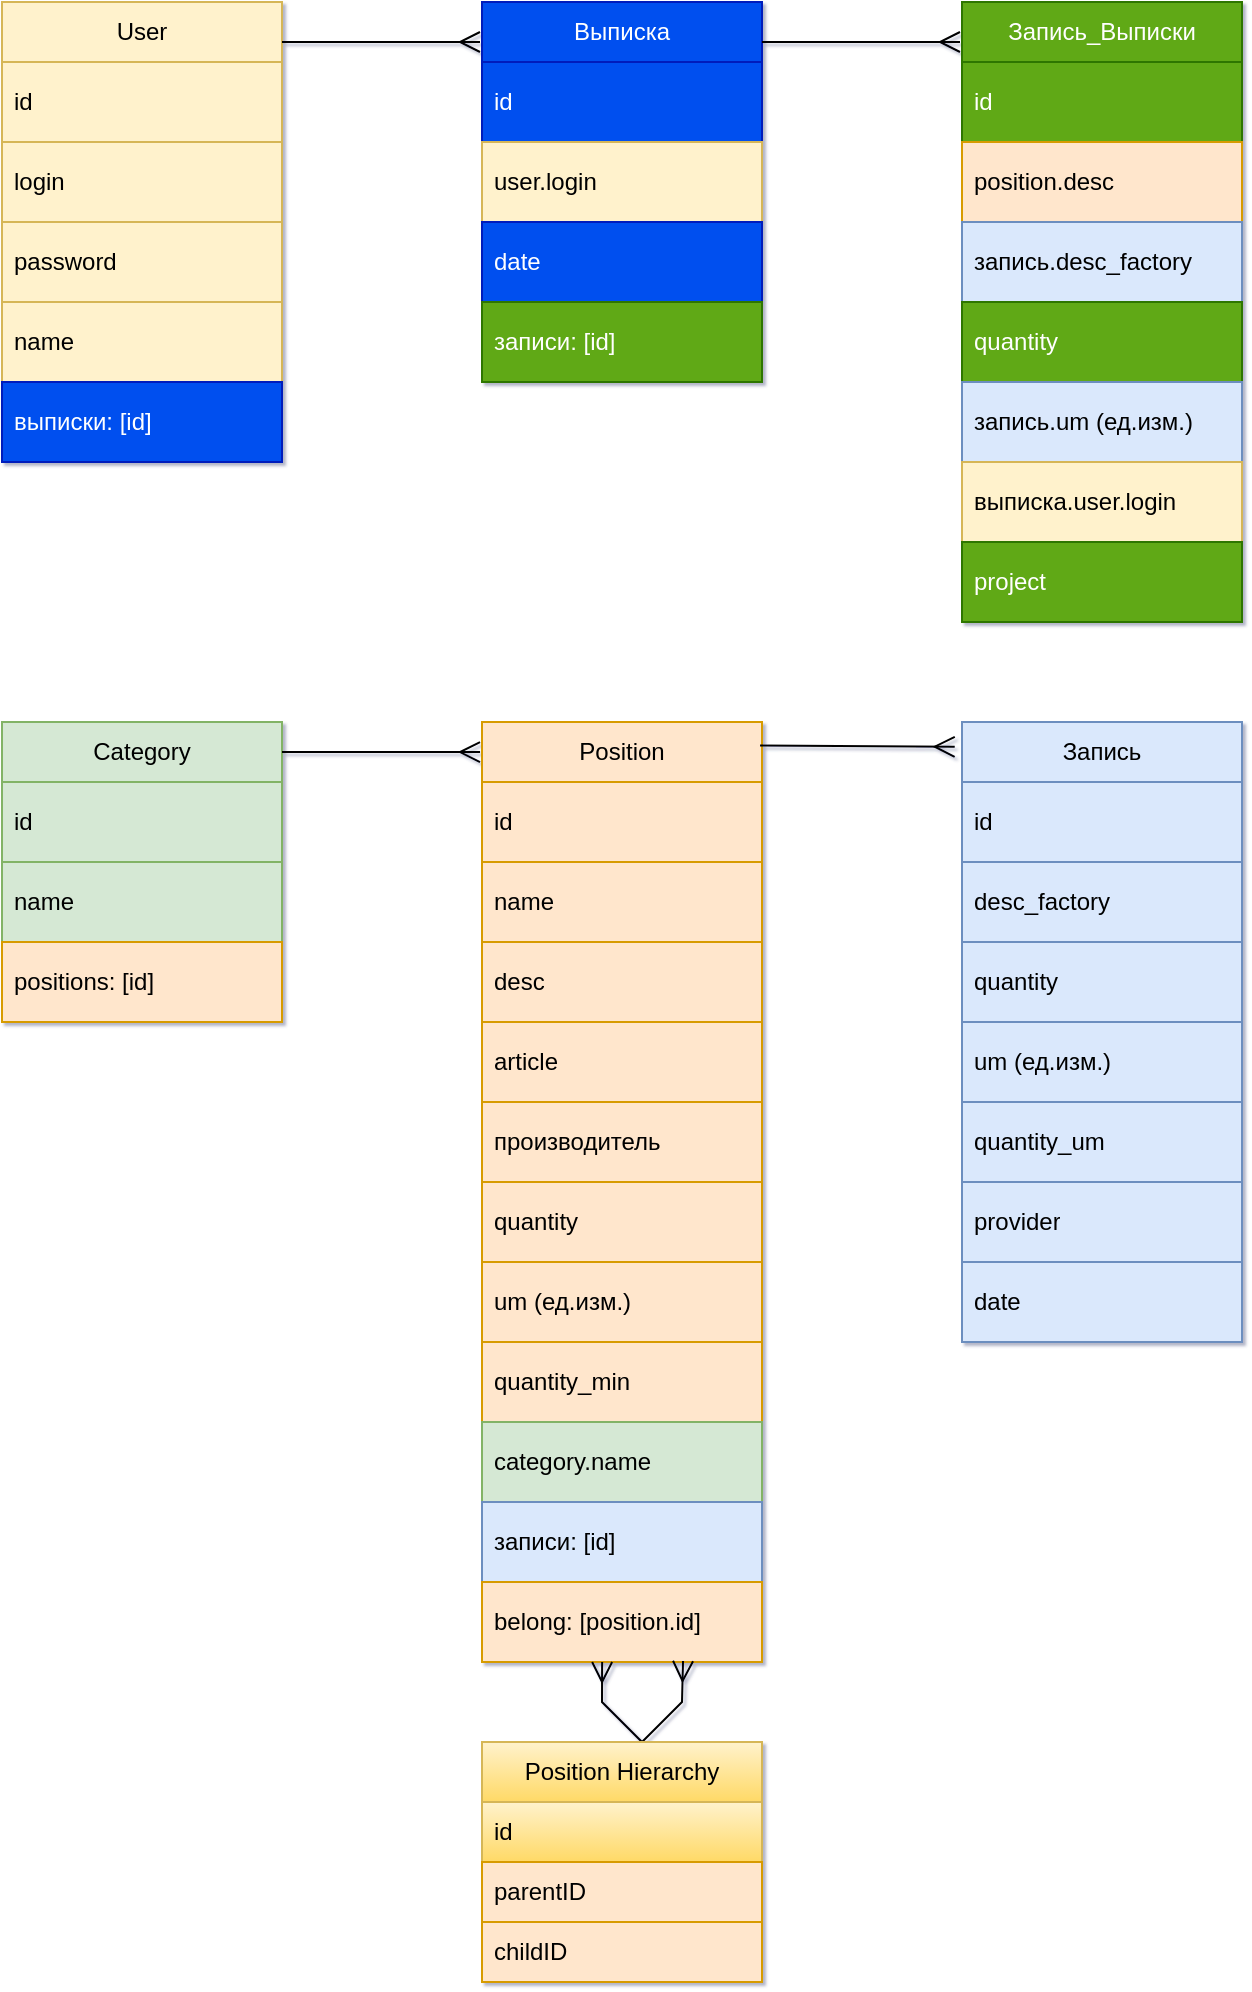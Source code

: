 <mxfile version="23.1.5" type="device">
  <diagram name="Страница — 1" id="Wkqjn6m7dr3WwhZIyNsL">
    <mxGraphModel dx="1194" dy="1220" grid="1" gridSize="10" guides="1" tooltips="1" connect="1" arrows="1" fold="1" page="0" pageScale="1" pageWidth="827" pageHeight="1169" math="0" shadow="1">
      <root>
        <mxCell id="0" />
        <mxCell id="1" parent="0" />
        <mxCell id="NUpD6nS440dUJSPEIw1u-1" value="User" style="swimlane;fontStyle=0;childLayout=stackLayout;horizontal=1;startSize=30;horizontalStack=0;resizeParent=1;resizeParentMax=0;resizeLast=0;collapsible=1;marginBottom=0;whiteSpace=wrap;html=1;fillColor=#fff2cc;strokeColor=#d6b656;" parent="1" vertex="1">
          <mxGeometry x="-120" y="-430" width="140" height="230" as="geometry" />
        </mxCell>
        <mxCell id="NUpD6nS440dUJSPEIw1u-60" value="id" style="text;strokeColor=#d6b656;fillColor=#fff2cc;align=left;verticalAlign=middle;spacingLeft=4;spacingRight=4;overflow=hidden;points=[[0,0.5],[1,0.5]];portConstraint=eastwest;rotatable=0;whiteSpace=wrap;html=1;" parent="NUpD6nS440dUJSPEIw1u-1" vertex="1">
          <mxGeometry y="30" width="140" height="40" as="geometry" />
        </mxCell>
        <mxCell id="NUpD6nS440dUJSPEIw1u-2" value="login" style="text;strokeColor=#d6b656;fillColor=#fff2cc;align=left;verticalAlign=middle;spacingLeft=4;spacingRight=4;overflow=hidden;points=[[0,0.5],[1,0.5]];portConstraint=eastwest;rotatable=0;whiteSpace=wrap;html=1;" parent="NUpD6nS440dUJSPEIw1u-1" vertex="1">
          <mxGeometry y="70" width="140" height="40" as="geometry" />
        </mxCell>
        <mxCell id="NUpD6nS440dUJSPEIw1u-3" value="password" style="text;strokeColor=#d6b656;fillColor=#fff2cc;align=left;verticalAlign=middle;spacingLeft=4;spacingRight=4;overflow=hidden;points=[[0,0.5],[1,0.5]];portConstraint=eastwest;rotatable=0;whiteSpace=wrap;html=1;" parent="NUpD6nS440dUJSPEIw1u-1" vertex="1">
          <mxGeometry y="110" width="140" height="40" as="geometry" />
        </mxCell>
        <mxCell id="NUpD6nS440dUJSPEIw1u-6" value="name" style="text;strokeColor=#d6b656;fillColor=#fff2cc;align=left;verticalAlign=middle;spacingLeft=4;spacingRight=4;overflow=hidden;points=[[0,0.5],[1,0.5]];portConstraint=eastwest;rotatable=0;whiteSpace=wrap;html=1;" parent="NUpD6nS440dUJSPEIw1u-1" vertex="1">
          <mxGeometry y="150" width="140" height="40" as="geometry" />
        </mxCell>
        <mxCell id="NUpD6nS440dUJSPEIw1u-4" value="выписки: [id]" style="text;strokeColor=#001DBC;fillColor=#0050ef;align=left;verticalAlign=middle;spacingLeft=4;spacingRight=4;overflow=hidden;points=[[0,0.5],[1,0.5]];portConstraint=eastwest;rotatable=0;whiteSpace=wrap;html=1;fontColor=#ffffff;" parent="NUpD6nS440dUJSPEIw1u-1" vertex="1">
          <mxGeometry y="190" width="140" height="40" as="geometry" />
        </mxCell>
        <mxCell id="NUpD6nS440dUJSPEIw1u-11" value="Category" style="swimlane;fontStyle=0;childLayout=stackLayout;horizontal=1;startSize=30;horizontalStack=0;resizeParent=1;resizeParentMax=0;resizeLast=0;collapsible=1;marginBottom=0;whiteSpace=wrap;html=1;fillColor=#d5e8d4;strokeColor=#82b366;" parent="1" vertex="1">
          <mxGeometry x="-120" y="-70" width="140" height="150" as="geometry" />
        </mxCell>
        <mxCell id="NUpD6nS440dUJSPEIw1u-12" value="id" style="text;strokeColor=#82b366;fillColor=#d5e8d4;align=left;verticalAlign=middle;spacingLeft=4;spacingRight=4;overflow=hidden;points=[[0,0.5],[1,0.5]];portConstraint=eastwest;rotatable=0;whiteSpace=wrap;html=1;" parent="NUpD6nS440dUJSPEIw1u-11" vertex="1">
          <mxGeometry y="30" width="140" height="40" as="geometry" />
        </mxCell>
        <mxCell id="NUpD6nS440dUJSPEIw1u-13" value="name" style="text;strokeColor=#82b366;fillColor=#d5e8d4;align=left;verticalAlign=middle;spacingLeft=4;spacingRight=4;overflow=hidden;points=[[0,0.5],[1,0.5]];portConstraint=eastwest;rotatable=0;whiteSpace=wrap;html=1;" parent="NUpD6nS440dUJSPEIw1u-11" vertex="1">
          <mxGeometry y="70" width="140" height="40" as="geometry" />
        </mxCell>
        <mxCell id="NUpD6nS440dUJSPEIw1u-15" value="positions: [id]" style="text;strokeColor=#d79b00;fillColor=#ffe6cc;align=left;verticalAlign=middle;spacingLeft=4;spacingRight=4;overflow=hidden;points=[[0,0.5],[1,0.5]];portConstraint=eastwest;rotatable=0;whiteSpace=wrap;html=1;" parent="NUpD6nS440dUJSPEIw1u-11" vertex="1">
          <mxGeometry y="110" width="140" height="40" as="geometry" />
        </mxCell>
        <mxCell id="NUpD6nS440dUJSPEIw1u-16" value="Выписка" style="swimlane;fontStyle=0;childLayout=stackLayout;horizontal=1;startSize=30;horizontalStack=0;resizeParent=1;resizeParentMax=0;resizeLast=0;collapsible=1;marginBottom=0;whiteSpace=wrap;html=1;fillColor=#0050ef;fontColor=#ffffff;strokeColor=#001DBC;" parent="1" vertex="1">
          <mxGeometry x="120" y="-430" width="140" height="190" as="geometry" />
        </mxCell>
        <mxCell id="NUpD6nS440dUJSPEIw1u-17" value="id" style="text;strokeColor=#001DBC;fillColor=#0050ef;align=left;verticalAlign=middle;spacingLeft=4;spacingRight=4;overflow=hidden;points=[[0,0.5],[1,0.5]];portConstraint=eastwest;rotatable=0;whiteSpace=wrap;html=1;fontColor=#ffffff;" parent="NUpD6nS440dUJSPEIw1u-16" vertex="1">
          <mxGeometry y="30" width="140" height="40" as="geometry" />
        </mxCell>
        <mxCell id="NUpD6nS440dUJSPEIw1u-18" value="user.login" style="text;strokeColor=#d6b656;fillColor=#fff2cc;align=left;verticalAlign=middle;spacingLeft=4;spacingRight=4;overflow=hidden;points=[[0,0.5],[1,0.5]];portConstraint=eastwest;rotatable=0;whiteSpace=wrap;html=1;" parent="NUpD6nS440dUJSPEIw1u-16" vertex="1">
          <mxGeometry y="70" width="140" height="40" as="geometry" />
        </mxCell>
        <mxCell id="NUpD6nS440dUJSPEIw1u-19" value="date" style="text;strokeColor=#001DBC;fillColor=#0050ef;align=left;verticalAlign=middle;spacingLeft=4;spacingRight=4;overflow=hidden;points=[[0,0.5],[1,0.5]];portConstraint=eastwest;rotatable=0;whiteSpace=wrap;html=1;fontColor=#ffffff;" parent="NUpD6nS440dUJSPEIw1u-16" vertex="1">
          <mxGeometry y="110" width="140" height="40" as="geometry" />
        </mxCell>
        <mxCell id="NUpD6nS440dUJSPEIw1u-20" value="записи: [id]" style="text;strokeColor=#2D7600;fillColor=#60a917;align=left;verticalAlign=middle;spacingLeft=4;spacingRight=4;overflow=hidden;points=[[0,0.5],[1,0.5]];portConstraint=eastwest;rotatable=0;whiteSpace=wrap;html=1;fontColor=#ffffff;" parent="NUpD6nS440dUJSPEIw1u-16" vertex="1">
          <mxGeometry y="150" width="140" height="40" as="geometry" />
        </mxCell>
        <mxCell id="NUpD6nS440dUJSPEIw1u-21" value="Запись_Выписки" style="swimlane;fontStyle=0;childLayout=stackLayout;horizontal=1;startSize=30;horizontalStack=0;resizeParent=1;resizeParentMax=0;resizeLast=0;collapsible=1;marginBottom=0;whiteSpace=wrap;html=1;fillColor=#60a917;fontColor=#ffffff;strokeColor=#2D7600;" parent="1" vertex="1">
          <mxGeometry x="360" y="-430" width="140" height="310" as="geometry" />
        </mxCell>
        <mxCell id="NUpD6nS440dUJSPEIw1u-22" value="id" style="text;strokeColor=#2D7600;fillColor=#60a917;align=left;verticalAlign=middle;spacingLeft=4;spacingRight=4;overflow=hidden;points=[[0,0.5],[1,0.5]];portConstraint=eastwest;rotatable=0;whiteSpace=wrap;html=1;fontColor=#ffffff;" parent="NUpD6nS440dUJSPEIw1u-21" vertex="1">
          <mxGeometry y="30" width="140" height="40" as="geometry" />
        </mxCell>
        <mxCell id="NUpD6nS440dUJSPEIw1u-23" value="position.desc" style="text;strokeColor=#d79b00;fillColor=#ffe6cc;align=left;verticalAlign=middle;spacingLeft=4;spacingRight=4;overflow=hidden;points=[[0,0.5],[1,0.5]];portConstraint=eastwest;rotatable=0;whiteSpace=wrap;html=1;" parent="NUpD6nS440dUJSPEIw1u-21" vertex="1">
          <mxGeometry y="70" width="140" height="40" as="geometry" />
        </mxCell>
        <mxCell id="NUpD6nS440dUJSPEIw1u-24" value="запись.desc_factory" style="text;strokeColor=#6c8ebf;fillColor=#dae8fc;align=left;verticalAlign=middle;spacingLeft=4;spacingRight=4;overflow=hidden;points=[[0,0.5],[1,0.5]];portConstraint=eastwest;rotatable=0;whiteSpace=wrap;html=1;" parent="NUpD6nS440dUJSPEIw1u-21" vertex="1">
          <mxGeometry y="110" width="140" height="40" as="geometry" />
        </mxCell>
        <mxCell id="NUpD6nS440dUJSPEIw1u-25" value="quantity" style="text;strokeColor=#2D7600;fillColor=#60a917;align=left;verticalAlign=middle;spacingLeft=4;spacingRight=4;overflow=hidden;points=[[0,0.5],[1,0.5]];portConstraint=eastwest;rotatable=0;whiteSpace=wrap;html=1;fontColor=#ffffff;" parent="NUpD6nS440dUJSPEIw1u-21" vertex="1">
          <mxGeometry y="150" width="140" height="40" as="geometry" />
        </mxCell>
        <mxCell id="NUpD6nS440dUJSPEIw1u-26" value="запись.um (ед.изм.)" style="text;strokeColor=#6c8ebf;fillColor=#dae8fc;align=left;verticalAlign=middle;spacingLeft=4;spacingRight=4;overflow=hidden;points=[[0,0.5],[1,0.5]];portConstraint=eastwest;rotatable=0;whiteSpace=wrap;html=1;" parent="NUpD6nS440dUJSPEIw1u-21" vertex="1">
          <mxGeometry y="190" width="140" height="40" as="geometry" />
        </mxCell>
        <mxCell id="NUpD6nS440dUJSPEIw1u-27" value="выписка.user.login" style="text;strokeColor=#d6b656;fillColor=#fff2cc;align=left;verticalAlign=middle;spacingLeft=4;spacingRight=4;overflow=hidden;points=[[0,0.5],[1,0.5]];portConstraint=eastwest;rotatable=0;whiteSpace=wrap;html=1;" parent="NUpD6nS440dUJSPEIw1u-21" vertex="1">
          <mxGeometry y="230" width="140" height="40" as="geometry" />
        </mxCell>
        <mxCell id="NUpD6nS440dUJSPEIw1u-28" value="project" style="text;strokeColor=#2D7600;fillColor=#60a917;align=left;verticalAlign=middle;spacingLeft=4;spacingRight=4;overflow=hidden;points=[[0,0.5],[1,0.5]];portConstraint=eastwest;rotatable=0;whiteSpace=wrap;html=1;fontColor=#ffffff;" parent="NUpD6nS440dUJSPEIw1u-21" vertex="1">
          <mxGeometry y="270" width="140" height="40" as="geometry" />
        </mxCell>
        <mxCell id="NUpD6nS440dUJSPEIw1u-29" value="Position" style="swimlane;fontStyle=0;childLayout=stackLayout;horizontal=1;startSize=30;horizontalStack=0;resizeParent=1;resizeParentMax=0;resizeLast=0;collapsible=1;marginBottom=0;whiteSpace=wrap;html=1;fillColor=#ffe6cc;strokeColor=#d79b00;" parent="1" vertex="1">
          <mxGeometry x="120" y="-70" width="140" height="470" as="geometry" />
        </mxCell>
        <mxCell id="NUpD6nS440dUJSPEIw1u-30" value="id" style="text;align=left;verticalAlign=middle;spacingLeft=4;spacingRight=4;overflow=hidden;points=[[0,0.5],[1,0.5]];portConstraint=eastwest;rotatable=0;whiteSpace=wrap;html=1;fillColor=#ffe6cc;strokeColor=#d79b00;" parent="NUpD6nS440dUJSPEIw1u-29" vertex="1">
          <mxGeometry y="30" width="140" height="40" as="geometry" />
        </mxCell>
        <mxCell id="NUpD6nS440dUJSPEIw1u-31" value="name" style="text;strokeColor=#d79b00;fillColor=#ffe6cc;align=left;verticalAlign=middle;spacingLeft=4;spacingRight=4;overflow=hidden;points=[[0,0.5],[1,0.5]];portConstraint=eastwest;rotatable=0;whiteSpace=wrap;html=1;" parent="NUpD6nS440dUJSPEIw1u-29" vertex="1">
          <mxGeometry y="70" width="140" height="40" as="geometry" />
        </mxCell>
        <mxCell id="NUpD6nS440dUJSPEIw1u-33" value="desc" style="text;strokeColor=#d79b00;fillColor=#ffe6cc;align=left;verticalAlign=middle;spacingLeft=4;spacingRight=4;overflow=hidden;points=[[0,0.5],[1,0.5]];portConstraint=eastwest;rotatable=0;whiteSpace=wrap;html=1;" parent="NUpD6nS440dUJSPEIw1u-29" vertex="1">
          <mxGeometry y="110" width="140" height="40" as="geometry" />
        </mxCell>
        <mxCell id="NUpD6nS440dUJSPEIw1u-34" value="article" style="text;strokeColor=#d79b00;fillColor=#ffe6cc;align=left;verticalAlign=middle;spacingLeft=4;spacingRight=4;overflow=hidden;points=[[0,0.5],[1,0.5]];portConstraint=eastwest;rotatable=0;whiteSpace=wrap;html=1;" parent="NUpD6nS440dUJSPEIw1u-29" vertex="1">
          <mxGeometry y="150" width="140" height="40" as="geometry" />
        </mxCell>
        <mxCell id="NUpD6nS440dUJSPEIw1u-36" value="производитель" style="text;strokeColor=#d79b00;fillColor=#ffe6cc;align=left;verticalAlign=middle;spacingLeft=4;spacingRight=4;overflow=hidden;points=[[0,0.5],[1,0.5]];portConstraint=eastwest;rotatable=0;whiteSpace=wrap;html=1;" parent="NUpD6nS440dUJSPEIw1u-29" vertex="1">
          <mxGeometry y="190" width="140" height="40" as="geometry" />
        </mxCell>
        <mxCell id="NUpD6nS440dUJSPEIw1u-32" value="quantity" style="text;strokeColor=#d79b00;fillColor=#ffe6cc;align=left;verticalAlign=middle;spacingLeft=4;spacingRight=4;overflow=hidden;points=[[0,0.5],[1,0.5]];portConstraint=eastwest;rotatable=0;whiteSpace=wrap;html=1;" parent="NUpD6nS440dUJSPEIw1u-29" vertex="1">
          <mxGeometry y="230" width="140" height="40" as="geometry" />
        </mxCell>
        <mxCell id="NUpD6nS440dUJSPEIw1u-37" value="um (ед.изм.)" style="text;strokeColor=#d79b00;fillColor=#ffe6cc;align=left;verticalAlign=middle;spacingLeft=4;spacingRight=4;overflow=hidden;points=[[0,0.5],[1,0.5]];portConstraint=eastwest;rotatable=0;whiteSpace=wrap;html=1;" parent="NUpD6nS440dUJSPEIw1u-29" vertex="1">
          <mxGeometry y="270" width="140" height="40" as="geometry" />
        </mxCell>
        <mxCell id="NUpD6nS440dUJSPEIw1u-39" value="quantity_min" style="text;strokeColor=#d79b00;fillColor=#ffe6cc;align=left;verticalAlign=middle;spacingLeft=4;spacingRight=4;overflow=hidden;points=[[0,0.5],[1,0.5]];portConstraint=eastwest;rotatable=0;whiteSpace=wrap;html=1;" parent="NUpD6nS440dUJSPEIw1u-29" vertex="1">
          <mxGeometry y="310" width="140" height="40" as="geometry" />
        </mxCell>
        <mxCell id="NUpD6nS440dUJSPEIw1u-38" value="category.name" style="text;strokeColor=#82b366;fillColor=#d5e8d4;align=left;verticalAlign=middle;spacingLeft=4;spacingRight=4;overflow=hidden;points=[[0,0.5],[1,0.5]];portConstraint=eastwest;rotatable=0;whiteSpace=wrap;html=1;" parent="NUpD6nS440dUJSPEIw1u-29" vertex="1">
          <mxGeometry y="350" width="140" height="40" as="geometry" />
        </mxCell>
        <mxCell id="NUpD6nS440dUJSPEIw1u-40" value="записи: [id]" style="text;strokeColor=#6c8ebf;fillColor=#dae8fc;align=left;verticalAlign=middle;spacingLeft=4;spacingRight=4;overflow=hidden;points=[[0,0.5],[1,0.5]];portConstraint=eastwest;rotatable=0;whiteSpace=wrap;html=1;" parent="NUpD6nS440dUJSPEIw1u-29" vertex="1">
          <mxGeometry y="390" width="140" height="40" as="geometry" />
        </mxCell>
        <mxCell id="NUpD6nS440dUJSPEIw1u-41" value="belong: [position.id]" style="text;strokeColor=#d79b00;fillColor=#ffe6cc;align=left;verticalAlign=middle;spacingLeft=4;spacingRight=4;overflow=hidden;points=[[0,0.5],[1,0.5]];portConstraint=eastwest;rotatable=0;whiteSpace=wrap;html=1;" parent="NUpD6nS440dUJSPEIw1u-29" vertex="1">
          <mxGeometry y="430" width="140" height="40" as="geometry" />
        </mxCell>
        <mxCell id="NUpD6nS440dUJSPEIw1u-62" value="" style="endArrow=ERmany;html=1;rounded=0;fontSize=12;startSize=8;endSize=8;endFill=0;entryX=0.718;entryY=0.987;entryDx=0;entryDy=0;entryPerimeter=0;exitX=0.429;exitY=1;exitDx=0;exitDy=0;exitPerimeter=0;startArrow=ERmany;startFill=0;" parent="NUpD6nS440dUJSPEIw1u-29" source="NUpD6nS440dUJSPEIw1u-41" target="NUpD6nS440dUJSPEIw1u-41" edge="1">
          <mxGeometry width="50" height="50" relative="1" as="geometry">
            <mxPoint x="50" y="470" as="sourcePoint" />
            <mxPoint x="120" y="470" as="targetPoint" />
            <Array as="points">
              <mxPoint x="60" y="490" />
              <mxPoint x="80" y="510" />
              <mxPoint x="100" y="490" />
            </Array>
          </mxGeometry>
        </mxCell>
        <mxCell id="NUpD6nS440dUJSPEIw1u-42" value="Запись" style="swimlane;fontStyle=0;childLayout=stackLayout;horizontal=1;startSize=30;horizontalStack=0;resizeParent=1;resizeParentMax=0;resizeLast=0;collapsible=1;marginBottom=0;whiteSpace=wrap;html=1;fillColor=#dae8fc;strokeColor=#6c8ebf;" parent="1" vertex="1">
          <mxGeometry x="360" y="-70" width="140" height="310" as="geometry" />
        </mxCell>
        <mxCell id="NUpD6nS440dUJSPEIw1u-43" value="id" style="text;strokeColor=#6c8ebf;fillColor=#dae8fc;align=left;verticalAlign=middle;spacingLeft=4;spacingRight=4;overflow=hidden;points=[[0,0.5],[1,0.5]];portConstraint=eastwest;rotatable=0;whiteSpace=wrap;html=1;" parent="NUpD6nS440dUJSPEIw1u-42" vertex="1">
          <mxGeometry y="30" width="140" height="40" as="geometry" />
        </mxCell>
        <mxCell id="NUpD6nS440dUJSPEIw1u-45" value="desc_factory" style="text;strokeColor=#6c8ebf;fillColor=#dae8fc;align=left;verticalAlign=middle;spacingLeft=4;spacingRight=4;overflow=hidden;points=[[0,0.5],[1,0.5]];portConstraint=eastwest;rotatable=0;whiteSpace=wrap;html=1;" parent="NUpD6nS440dUJSPEIw1u-42" vertex="1">
          <mxGeometry y="70" width="140" height="40" as="geometry" />
        </mxCell>
        <mxCell id="NUpD6nS440dUJSPEIw1u-48" value="quantity" style="text;strokeColor=#6c8ebf;fillColor=#dae8fc;align=left;verticalAlign=middle;spacingLeft=4;spacingRight=4;overflow=hidden;points=[[0,0.5],[1,0.5]];portConstraint=eastwest;rotatable=0;whiteSpace=wrap;html=1;" parent="NUpD6nS440dUJSPEIw1u-42" vertex="1">
          <mxGeometry y="110" width="140" height="40" as="geometry" />
        </mxCell>
        <mxCell id="NUpD6nS440dUJSPEIw1u-49" value="um (ед.изм.)" style="text;strokeColor=#6c8ebf;fillColor=#dae8fc;align=left;verticalAlign=middle;spacingLeft=4;spacingRight=4;overflow=hidden;points=[[0,0.5],[1,0.5]];portConstraint=eastwest;rotatable=0;whiteSpace=wrap;html=1;" parent="NUpD6nS440dUJSPEIw1u-42" vertex="1">
          <mxGeometry y="150" width="140" height="40" as="geometry" />
        </mxCell>
        <mxCell id="NUpD6nS440dUJSPEIw1u-61" value="quantity_um" style="text;strokeColor=#6c8ebf;fillColor=#dae8fc;align=left;verticalAlign=middle;spacingLeft=4;spacingRight=4;overflow=hidden;points=[[0,0.5],[1,0.5]];portConstraint=eastwest;rotatable=0;whiteSpace=wrap;html=1;" parent="NUpD6nS440dUJSPEIw1u-42" vertex="1">
          <mxGeometry y="190" width="140" height="40" as="geometry" />
        </mxCell>
        <mxCell id="NUpD6nS440dUJSPEIw1u-50" value="provider" style="text;strokeColor=#6c8ebf;fillColor=#dae8fc;align=left;verticalAlign=middle;spacingLeft=4;spacingRight=4;overflow=hidden;points=[[0,0.5],[1,0.5]];portConstraint=eastwest;rotatable=0;whiteSpace=wrap;html=1;" parent="NUpD6nS440dUJSPEIw1u-42" vertex="1">
          <mxGeometry y="230" width="140" height="40" as="geometry" />
        </mxCell>
        <mxCell id="NUpD6nS440dUJSPEIw1u-54" value="date" style="text;strokeColor=#6c8ebf;fillColor=#dae8fc;align=left;verticalAlign=middle;spacingLeft=4;spacingRight=4;overflow=hidden;points=[[0,0.5],[1,0.5]];portConstraint=eastwest;rotatable=0;whiteSpace=wrap;html=1;" parent="NUpD6nS440dUJSPEIw1u-42" vertex="1">
          <mxGeometry y="270" width="140" height="40" as="geometry" />
        </mxCell>
        <mxCell id="NUpD6nS440dUJSPEIw1u-55" value="" style="endArrow=ERmany;html=1;rounded=0;fontSize=12;startSize=8;endSize=8;entryX=-0.007;entryY=0.032;entryDx=0;entryDy=0;entryPerimeter=0;endFill=0;" parent="1" target="NUpD6nS440dUJSPEIw1u-29" edge="1">
          <mxGeometry width="50" height="50" relative="1" as="geometry">
            <mxPoint x="20" y="-55" as="sourcePoint" />
            <mxPoint x="190" y="90" as="targetPoint" />
          </mxGeometry>
        </mxCell>
        <mxCell id="NUpD6nS440dUJSPEIw1u-57" value="" style="endArrow=ERmany;html=1;rounded=0;fontSize=12;startSize=8;endSize=8;endFill=0;exitX=0.993;exitY=0.025;exitDx=0;exitDy=0;exitPerimeter=0;entryX=-0.026;entryY=0.04;entryDx=0;entryDy=0;entryPerimeter=0;" parent="1" source="NUpD6nS440dUJSPEIw1u-29" target="NUpD6nS440dUJSPEIw1u-42" edge="1">
          <mxGeometry width="50" height="50" relative="1" as="geometry">
            <mxPoint x="30" y="-45" as="sourcePoint" />
            <mxPoint x="370" y="-56" as="targetPoint" />
          </mxGeometry>
        </mxCell>
        <mxCell id="NUpD6nS440dUJSPEIw1u-58" value="" style="endArrow=ERmany;html=1;rounded=0;fontSize=12;startSize=8;endSize=8;entryX=-0.007;entryY=0.032;entryDx=0;entryDy=0;entryPerimeter=0;endFill=0;" parent="1" edge="1">
          <mxGeometry width="50" height="50" relative="1" as="geometry">
            <mxPoint x="20" y="-410" as="sourcePoint" />
            <mxPoint x="119" y="-410" as="targetPoint" />
          </mxGeometry>
        </mxCell>
        <mxCell id="NUpD6nS440dUJSPEIw1u-59" value="" style="endArrow=ERmany;html=1;rounded=0;fontSize=12;startSize=8;endSize=8;entryX=-0.007;entryY=0.032;entryDx=0;entryDy=0;entryPerimeter=0;endFill=0;" parent="1" edge="1">
          <mxGeometry width="50" height="50" relative="1" as="geometry">
            <mxPoint x="260" y="-410" as="sourcePoint" />
            <mxPoint x="359" y="-410" as="targetPoint" />
          </mxGeometry>
        </mxCell>
        <mxCell id="NUpD6nS440dUJSPEIw1u-63" value="Position&amp;nbsp;Hierarchy" style="swimlane;fontStyle=0;childLayout=stackLayout;horizontal=1;startSize=30;horizontalStack=0;resizeParent=1;resizeParentMax=0;resizeLast=0;collapsible=1;marginBottom=0;whiteSpace=wrap;html=1;fillColor=#fff2cc;gradientColor=#ffd966;strokeColor=#d6b656;" parent="1" vertex="1">
          <mxGeometry x="120" y="440" width="140" height="120" as="geometry" />
        </mxCell>
        <mxCell id="NUpD6nS440dUJSPEIw1u-64" value="id" style="text;align=left;verticalAlign=middle;spacingLeft=4;spacingRight=4;overflow=hidden;points=[[0,0.5],[1,0.5]];portConstraint=eastwest;rotatable=0;whiteSpace=wrap;html=1;fillColor=#fff2cc;gradientColor=#ffd966;strokeColor=#d6b656;" parent="NUpD6nS440dUJSPEIw1u-63" vertex="1">
          <mxGeometry y="30" width="140" height="30" as="geometry" />
        </mxCell>
        <mxCell id="NUpD6nS440dUJSPEIw1u-65" value="parentID" style="text;strokeColor=#d79b00;fillColor=#ffe6cc;align=left;verticalAlign=middle;spacingLeft=4;spacingRight=4;overflow=hidden;points=[[0,0.5],[1,0.5]];portConstraint=eastwest;rotatable=0;whiteSpace=wrap;html=1;" parent="NUpD6nS440dUJSPEIw1u-63" vertex="1">
          <mxGeometry y="60" width="140" height="30" as="geometry" />
        </mxCell>
        <mxCell id="NUpD6nS440dUJSPEIw1u-66" value="childID" style="text;strokeColor=#d79b00;fillColor=#ffe6cc;align=left;verticalAlign=middle;spacingLeft=4;spacingRight=4;overflow=hidden;points=[[0,0.5],[1,0.5]];portConstraint=eastwest;rotatable=0;whiteSpace=wrap;html=1;" parent="NUpD6nS440dUJSPEIw1u-63" vertex="1">
          <mxGeometry y="90" width="140" height="30" as="geometry" />
        </mxCell>
      </root>
    </mxGraphModel>
  </diagram>
</mxfile>
